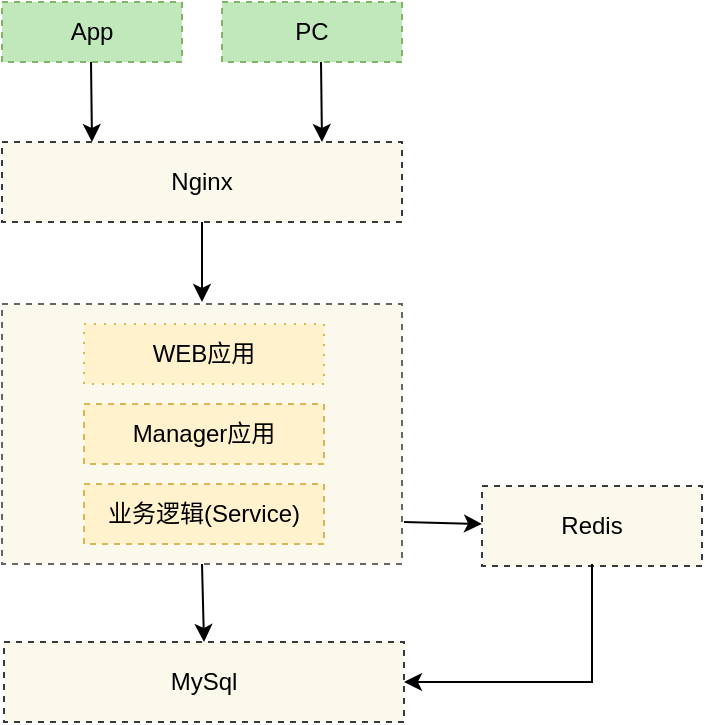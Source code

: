 <mxfile version="20.2.3" type="github" pages="4">
  <diagram id="HXNxVL0AcPgF9Telcvqg" name="单体">
    <mxGraphModel dx="1422" dy="706" grid="1" gridSize="10" guides="1" tooltips="1" connect="1" arrows="1" fold="1" page="1" pageScale="1" pageWidth="850" pageHeight="1100" math="0" shadow="0">
      <root>
        <mxCell id="0" />
        <mxCell id="1" parent="0" />
        <mxCell id="MELr4ZPMH8CRBj1yXyiO-2" value="App" style="rounded=0;whiteSpace=wrap;html=1;fillColor=#C1E8BB;strokeColor=#82b366;dashed=1;" parent="1" vertex="1">
          <mxGeometry x="320" y="163" width="90" height="30" as="geometry" />
        </mxCell>
        <mxCell id="MELr4ZPMH8CRBj1yXyiO-3" value="PC" style="rounded=0;whiteSpace=wrap;html=1;fillColor=#C1E8BB;strokeColor=#82b366;dashed=1;" parent="1" vertex="1">
          <mxGeometry x="430" y="163" width="90" height="30" as="geometry" />
        </mxCell>
        <mxCell id="MELr4ZPMH8CRBj1yXyiO-5" value="" style="rounded=0;whiteSpace=wrap;html=1;dashed=1;fillColor=#FBF9EC;fontColor=#FBF9EC;strokeColor=#666666;" parent="1" vertex="1">
          <mxGeometry x="320" y="314" width="200" height="130" as="geometry" />
        </mxCell>
        <mxCell id="MELr4ZPMH8CRBj1yXyiO-6" value="WEB应用" style="rounded=0;whiteSpace=wrap;html=1;fillColor=#fff2cc;strokeColor=#d6b656;dashed=1;dashPattern=1 4;" parent="1" vertex="1">
          <mxGeometry x="361" y="324" width="120" height="30" as="geometry" />
        </mxCell>
        <mxCell id="MELr4ZPMH8CRBj1yXyiO-7" value="Manager应用" style="rounded=0;whiteSpace=wrap;html=1;fillColor=#fff2cc;strokeColor=#d6b656;dashed=1;" parent="1" vertex="1">
          <mxGeometry x="361" y="364" width="120" height="30" as="geometry" />
        </mxCell>
        <mxCell id="MELr4ZPMH8CRBj1yXyiO-8" value="业务逻辑(Service)" style="rounded=0;whiteSpace=wrap;html=1;fillColor=#fff2cc;strokeColor=#d6b656;dashed=1;" parent="1" vertex="1">
          <mxGeometry x="361" y="404" width="120" height="30" as="geometry" />
        </mxCell>
        <mxCell id="MELr4ZPMH8CRBj1yXyiO-9" value="" style="endArrow=classic;html=1;rounded=0;" parent="1" edge="1">
          <mxGeometry width="50" height="50" relative="1" as="geometry">
            <mxPoint x="364.5" y="193" as="sourcePoint" />
            <mxPoint x="365" y="233" as="targetPoint" />
          </mxGeometry>
        </mxCell>
        <mxCell id="MELr4ZPMH8CRBj1yXyiO-10" value="" style="endArrow=classic;html=1;rounded=0;" parent="1" edge="1">
          <mxGeometry width="50" height="50" relative="1" as="geometry">
            <mxPoint x="479.5" y="193" as="sourcePoint" />
            <mxPoint x="480" y="233" as="targetPoint" />
          </mxGeometry>
        </mxCell>
        <mxCell id="MELr4ZPMH8CRBj1yXyiO-11" value="Nginx" style="rounded=0;whiteSpace=wrap;html=1;fillColor=#FBF9EC;strokeColor=#36393d;dashed=1;" parent="1" vertex="1">
          <mxGeometry x="320" y="233" width="200" height="40" as="geometry" />
        </mxCell>
        <mxCell id="MELr4ZPMH8CRBj1yXyiO-12" value="" style="endArrow=classic;html=1;rounded=0;" parent="1" edge="1">
          <mxGeometry width="50" height="50" relative="1" as="geometry">
            <mxPoint x="420" y="273" as="sourcePoint" />
            <mxPoint x="420" y="313" as="targetPoint" />
          </mxGeometry>
        </mxCell>
        <mxCell id="MELr4ZPMH8CRBj1yXyiO-13" value="Redis" style="rounded=0;whiteSpace=wrap;html=1;fillColor=#FBF9EC;strokeColor=#36393d;dashed=1;" parent="1" vertex="1">
          <mxGeometry x="560" y="405" width="110" height="40" as="geometry" />
        </mxCell>
        <mxCell id="MELr4ZPMH8CRBj1yXyiO-14" value="MySql" style="rounded=0;whiteSpace=wrap;html=1;fillColor=#FBF9EC;strokeColor=#36393d;dashed=1;" parent="1" vertex="1">
          <mxGeometry x="321" y="483" width="200" height="40" as="geometry" />
        </mxCell>
        <mxCell id="MELr4ZPMH8CRBj1yXyiO-15" value="" style="endArrow=classic;html=1;rounded=0;entryX=0;entryY=0.5;entryDx=0;entryDy=0;" parent="1" edge="1">
          <mxGeometry width="50" height="50" relative="1" as="geometry">
            <mxPoint x="521" y="423" as="sourcePoint" />
            <mxPoint x="560" y="424" as="targetPoint" />
          </mxGeometry>
        </mxCell>
        <mxCell id="MELr4ZPMH8CRBj1yXyiO-16" value="" style="endArrow=classic;html=1;rounded=0;entryX=0.5;entryY=0;entryDx=0;entryDy=0;" parent="1" target="MELr4ZPMH8CRBj1yXyiO-14" edge="1">
          <mxGeometry width="50" height="50" relative="1" as="geometry">
            <mxPoint x="420" y="444" as="sourcePoint" />
            <mxPoint x="470" y="394" as="targetPoint" />
          </mxGeometry>
        </mxCell>
        <mxCell id="MELr4ZPMH8CRBj1yXyiO-17" value="" style="endArrow=classic;html=1;rounded=0;exitX=0.5;exitY=1;exitDx=0;exitDy=0;entryX=1;entryY=0.5;entryDx=0;entryDy=0;" parent="1" target="MELr4ZPMH8CRBj1yXyiO-14" edge="1">
          <mxGeometry width="50" height="50" relative="1" as="geometry">
            <mxPoint x="615" y="444" as="sourcePoint" />
            <mxPoint x="690" y="473" as="targetPoint" />
            <Array as="points">
              <mxPoint x="615" y="503" />
            </Array>
          </mxGeometry>
        </mxCell>
      </root>
    </mxGraphModel>
  </diagram>
  <diagram id="jiLbfOS8dKGr1F0JadfK" name="分布式">
    <mxGraphModel dx="1422" dy="762" grid="1" gridSize="10" guides="1" tooltips="1" connect="1" arrows="1" fold="1" page="1" pageScale="1" pageWidth="850" pageHeight="1100" math="0" shadow="0">
      <root>
        <mxCell id="0" />
        <mxCell id="1" parent="0" />
        <mxCell id="Rifq70johGX3qpaXoGG2-1" value="App" style="rounded=0;whiteSpace=wrap;html=1;fillColor=#d5e8d4;strokeColor=#82b366;dashed=1;" parent="1" vertex="1">
          <mxGeometry x="320" y="41" width="90" height="30" as="geometry" />
        </mxCell>
        <mxCell id="Rifq70johGX3qpaXoGG2-2" value="PC" style="rounded=0;whiteSpace=wrap;html=1;fillColor=#d5e8d4;strokeColor=#82b366;dashed=1;" parent="1" vertex="1">
          <mxGeometry x="430" y="41" width="90" height="30" as="geometry" />
        </mxCell>
        <mxCell id="Rifq70johGX3qpaXoGG2-3" value="" style="rounded=0;whiteSpace=wrap;html=1;fillColor=#ffe6cc;strokeColor=#d79b00;" parent="1" vertex="1">
          <mxGeometry x="240" y="200" width="200" height="50" as="geometry" />
        </mxCell>
        <mxCell id="Rifq70johGX3qpaXoGG2-4" value="WEB应用" style="rounded=0;whiteSpace=wrap;html=1;fillColor=#f8cecc;strokeColor=#b85450;dashed=1;" parent="1" vertex="1">
          <mxGeometry x="252" y="210" width="80" height="30" as="geometry" />
        </mxCell>
        <mxCell id="Rifq70johGX3qpaXoGG2-7" value="" style="endArrow=classic;html=1;rounded=0;" parent="1" edge="1">
          <mxGeometry width="50" height="50" relative="1" as="geometry">
            <mxPoint x="364.5" y="71" as="sourcePoint" />
            <mxPoint x="365" y="111" as="targetPoint" />
          </mxGeometry>
        </mxCell>
        <mxCell id="Rifq70johGX3qpaXoGG2-8" value="" style="endArrow=classic;html=1;rounded=0;" parent="1" edge="1">
          <mxGeometry width="50" height="50" relative="1" as="geometry">
            <mxPoint x="479.5" y="71" as="sourcePoint" />
            <mxPoint x="480" y="111" as="targetPoint" />
          </mxGeometry>
        </mxCell>
        <mxCell id="Rifq70johGX3qpaXoGG2-9" value="Nginx" style="rounded=0;whiteSpace=wrap;html=1;fillColor=#ffe6cc;strokeColor=#d79b00;dashed=1;" parent="1" vertex="1">
          <mxGeometry x="320" y="111" width="200" height="40" as="geometry" />
        </mxCell>
        <mxCell id="Rifq70johGX3qpaXoGG2-10" value="" style="endArrow=classic;html=1;rounded=0;entryX=0.45;entryY=-0.06;entryDx=0;entryDy=0;entryPerimeter=0;" parent="1" edge="1" target="Rifq70johGX3qpaXoGG2-3">
          <mxGeometry width="50" height="50" relative="1" as="geometry">
            <mxPoint x="420" y="151" as="sourcePoint" />
            <mxPoint x="420" y="191" as="targetPoint" />
            <Array as="points">
              <mxPoint x="420" y="180" />
              <mxPoint x="330" y="180" />
            </Array>
          </mxGeometry>
        </mxCell>
        <mxCell id="21cVrJ3dKxm-41md6S7x-1" value="负载均衡策略" style="edgeLabel;html=1;align=center;verticalAlign=middle;resizable=0;points=[];" vertex="1" connectable="0" parent="Rifq70johGX3qpaXoGG2-10">
          <mxGeometry x="0.338" y="-2" relative="1" as="geometry">
            <mxPoint x="12" as="offset" />
          </mxGeometry>
        </mxCell>
        <mxCell id="Rifq70johGX3qpaXoGG2-11" value="Redis集群" style="rounded=0;whiteSpace=wrap;html=1;fillColor=#ffe6cc;strokeColor=#d79b00;dashed=1;" parent="1" vertex="1">
          <mxGeometry x="460" y="470" width="120" height="40" as="geometry" />
        </mxCell>
        <mxCell id="Rifq70johGX3qpaXoGG2-12" value="MySql" style="rounded=0;whiteSpace=wrap;html=1;fillColor=#ffe6cc;strokeColor=#d79b00;" parent="1" vertex="1">
          <mxGeometry x="279" y="470" width="120" height="40" as="geometry" />
        </mxCell>
        <mxCell id="-hxu7TFralae2CIZdk3j-5" value="" style="rounded=0;whiteSpace=wrap;html=1;fillColor=#ffe6cc;strokeColor=#d79b00;" parent="1" vertex="1">
          <mxGeometry x="480" y="202" width="140" height="48" as="geometry" />
        </mxCell>
        <mxCell id="-hxu7TFralae2CIZdk3j-6" value="Manager应用" style="rounded=0;whiteSpace=wrap;html=1;fillColor=#f8cecc;strokeColor=#b85450;dashed=1;" parent="1" vertex="1">
          <mxGeometry x="491" y="212" width="120" height="30" as="geometry" />
        </mxCell>
        <mxCell id="-hxu7TFralae2CIZdk3j-9" value="" style="rounded=0;whiteSpace=wrap;html=1;fillColor=#ffe6cc;strokeColor=#d79b00;dashed=1;" parent="1" vertex="1">
          <mxGeometry x="240" y="370" width="380" height="48" as="geometry" />
        </mxCell>
        <mxCell id="-hxu7TFralae2CIZdk3j-10" value="业务逻辑(Service)" style="rounded=0;whiteSpace=wrap;html=1;fillColor=#f8cecc;strokeColor=#b85450;dashed=1;" parent="1" vertex="1">
          <mxGeometry x="290" y="379" width="120" height="30" as="geometry" />
        </mxCell>
        <mxCell id="hJllUOrDT9mN-fbLMW97-1" value="ZooKeep（注册中心）" style="rounded=0;whiteSpace=wrap;html=1;fillColor=#ffe6cc;strokeColor=#d79b00;dashed=1;" vertex="1" parent="1">
          <mxGeometry x="399" y="280" width="140" height="48" as="geometry" />
        </mxCell>
        <mxCell id="rpMwQH0b9lH9UE19Upee-1" value="WEB应用" style="rounded=0;whiteSpace=wrap;html=1;fillColor=#f8cecc;strokeColor=#b85450;dashed=1;" vertex="1" parent="1">
          <mxGeometry x="350" y="210" width="80" height="30" as="geometry" />
        </mxCell>
        <mxCell id="rpMwQH0b9lH9UE19Upee-3" value="业务逻辑(Service)" style="rounded=0;whiteSpace=wrap;html=1;fillColor=#f8cecc;strokeColor=#b85450;dashed=1;" vertex="1" parent="1">
          <mxGeometry x="460" y="379" width="120" height="30" as="geometry" />
        </mxCell>
        <mxCell id="rpMwQH0b9lH9UE19Upee-4" value="" style="endArrow=classic;html=1;rounded=0;" edge="1" parent="1">
          <mxGeometry width="50" height="50" relative="1" as="geometry">
            <mxPoint x="420" y="180" as="sourcePoint" />
            <mxPoint x="540" y="200" as="targetPoint" />
            <Array as="points">
              <mxPoint x="540" y="180" />
            </Array>
          </mxGeometry>
        </mxCell>
        <mxCell id="rpMwQH0b9lH9UE19Upee-5" value="" style="endArrow=classic;html=1;rounded=0;entryX=0.079;entryY=-0.083;entryDx=0;entryDy=0;entryPerimeter=0;" edge="1" parent="1" target="hJllUOrDT9mN-fbLMW97-1">
          <mxGeometry width="50" height="50" relative="1" as="geometry">
            <mxPoint x="410" y="252" as="sourcePoint" />
            <mxPoint x="410" y="270" as="targetPoint" />
          </mxGeometry>
        </mxCell>
        <mxCell id="rpMwQH0b9lH9UE19Upee-6" value="" style="endArrow=classic;html=1;rounded=0;entryX=0.8;entryY=-0.083;entryDx=0;entryDy=0;entryPerimeter=0;" edge="1" parent="1" target="hJllUOrDT9mN-fbLMW97-1">
          <mxGeometry width="50" height="50" relative="1" as="geometry">
            <mxPoint x="510" y="252" as="sourcePoint" />
            <mxPoint x="510" y="270" as="targetPoint" />
          </mxGeometry>
        </mxCell>
        <mxCell id="rpMwQH0b9lH9UE19Upee-8" value="" style="endArrow=classic;html=1;rounded=0;entryX=0.436;entryY=1.021;entryDx=0;entryDy=0;entryPerimeter=0;" edge="1" parent="1" target="hJllUOrDT9mN-fbLMW97-1">
          <mxGeometry width="50" height="50" relative="1" as="geometry">
            <mxPoint x="460" y="370" as="sourcePoint" />
            <mxPoint x="510" y="320" as="targetPoint" />
          </mxGeometry>
        </mxCell>
        <mxCell id="rpMwQH0b9lH9UE19Upee-10" value="获取服务" style="text;html=1;strokeColor=none;fillColor=none;align=center;verticalAlign=middle;whiteSpace=wrap;rounded=0;dashed=1;" vertex="1" parent="1">
          <mxGeometry x="439" y="250" width="60" height="30" as="geometry" />
        </mxCell>
        <mxCell id="rpMwQH0b9lH9UE19Upee-11" value="注册服务" style="text;html=1;strokeColor=none;fillColor=none;align=center;verticalAlign=middle;whiteSpace=wrap;rounded=0;dashed=1;" vertex="1" parent="1">
          <mxGeometry x="479" y="340" width="60" height="30" as="geometry" />
        </mxCell>
        <mxCell id="rpMwQH0b9lH9UE19Upee-12" value="" style="endArrow=classic;html=1;rounded=0;exitX=0.47;exitY=1.02;exitDx=0;exitDy=0;exitPerimeter=0;entryX=0.25;entryY=0;entryDx=0;entryDy=0;" edge="1" parent="1" source="Rifq70johGX3qpaXoGG2-3" target="-hxu7TFralae2CIZdk3j-9">
          <mxGeometry width="50" height="50" relative="1" as="geometry">
            <mxPoint x="267" y="310" as="sourcePoint" />
            <mxPoint x="317" y="260" as="targetPoint" />
          </mxGeometry>
        </mxCell>
        <mxCell id="rpMwQH0b9lH9UE19Upee-13" value="" style="endArrow=classic;html=1;rounded=0;exitX=0.5;exitY=1;exitDx=0;exitDy=0;entryX=0.816;entryY=-0.042;entryDx=0;entryDy=0;entryPerimeter=0;" edge="1" parent="1" source="-hxu7TFralae2CIZdk3j-5" target="-hxu7TFralae2CIZdk3j-9">
          <mxGeometry width="50" height="50" relative="1" as="geometry">
            <mxPoint x="720" y="320" as="sourcePoint" />
            <mxPoint x="550" y="360" as="targetPoint" />
          </mxGeometry>
        </mxCell>
        <mxCell id="rpMwQH0b9lH9UE19Upee-16" value="Dubbo协议调用" style="text;html=1;strokeColor=none;fillColor=none;align=center;verticalAlign=middle;whiteSpace=wrap;rounded=0;dashed=1;" vertex="1" parent="1">
          <mxGeometry x="262" y="289" width="60" height="30" as="geometry" />
        </mxCell>
        <mxCell id="rpMwQH0b9lH9UE19Upee-17" value="Dubbo协议调用" style="text;html=1;strokeColor=none;fillColor=none;align=center;verticalAlign=middle;whiteSpace=wrap;rounded=0;dashed=1;" vertex="1" parent="1">
          <mxGeometry x="560" y="289" width="60" height="30" as="geometry" />
        </mxCell>
        <mxCell id="rpMwQH0b9lH9UE19Upee-21" value="" style="endArrow=classic;html=1;rounded=0;entryX=0.5;entryY=0;entryDx=0;entryDy=0;" edge="1" parent="1" target="Rifq70johGX3qpaXoGG2-12">
          <mxGeometry width="50" height="50" relative="1" as="geometry">
            <mxPoint x="340" y="420" as="sourcePoint" />
            <mxPoint x="390" y="370" as="targetPoint" />
          </mxGeometry>
        </mxCell>
        <mxCell id="rpMwQH0b9lH9UE19Upee-22" value="" style="endArrow=classic;html=1;rounded=0;exitX=0.75;exitY=1;exitDx=0;exitDy=0;" edge="1" parent="1" source="-hxu7TFralae2CIZdk3j-9">
          <mxGeometry width="50" height="50" relative="1" as="geometry">
            <mxPoint x="400" y="480" as="sourcePoint" />
            <mxPoint x="525" y="470" as="targetPoint" />
          </mxGeometry>
        </mxCell>
        <mxCell id="rpMwQH0b9lH9UE19Upee-23" value="" style="endArrow=classic;html=1;rounded=0;exitX=0;exitY=0.5;exitDx=0;exitDy=0;" edge="1" parent="1" source="Rifq70johGX3qpaXoGG2-11">
          <mxGeometry width="50" height="50" relative="1" as="geometry">
            <mxPoint x="400" y="480" as="sourcePoint" />
            <mxPoint x="400" y="490" as="targetPoint" />
          </mxGeometry>
        </mxCell>
      </root>
    </mxGraphModel>
  </diagram>
  <diagram id="ppIuFhHNn1fTlmeX39jI" name="Redis">
    <mxGraphModel dx="1422" dy="762" grid="1" gridSize="10" guides="1" tooltips="1" connect="1" arrows="1" fold="1" page="1" pageScale="1" pageWidth="850" pageHeight="1100" math="0" shadow="0">
      <root>
        <mxCell id="0" />
        <mxCell id="1" parent="0" />
      </root>
    </mxGraphModel>
  </diagram>
  <diagram id="AnBHi8IfCrya2e_Lx__H" name="zookeeper">
    <mxGraphModel dx="1422" dy="762" grid="1" gridSize="10" guides="1" tooltips="1" connect="1" arrows="1" fold="1" page="1" pageScale="1" pageWidth="850" pageHeight="1100" math="0" shadow="0">
      <root>
        <mxCell id="0" />
        <mxCell id="1" parent="0" />
        <mxCell id="ALpgMRR_nLy5TvyWHYMv-1" value="" style="rounded=0;whiteSpace=wrap;html=1;dashed=1;fillColor=#fff2cc;strokeColor=#d6b656;" parent="1" vertex="1">
          <mxGeometry x="190" y="40" width="380" height="280" as="geometry" />
        </mxCell>
        <mxCell id="ALpgMRR_nLy5TvyWHYMv-2" value="ZooKeeper" style="rounded=0;whiteSpace=wrap;html=1;dashed=1;fillColor=#d5e8d4;strokeColor=#82b366;" parent="1" vertex="1">
          <mxGeometry x="320" y="80" width="120" height="40" as="geometry" />
        </mxCell>
        <mxCell id="ALpgMRR_nLy5TvyWHYMv-3" value="Service" style="rounded=0;whiteSpace=wrap;html=1;dashed=1;fillColor=#d5e8d4;strokeColor=#82b366;" parent="1" vertex="1">
          <mxGeometry x="204" y="200" width="120" height="40" as="geometry" />
        </mxCell>
        <mxCell id="ALpgMRR_nLy5TvyWHYMv-4" value="web、manager" style="rounded=0;whiteSpace=wrap;html=1;dashed=1;fillColor=#d5e8d4;strokeColor=#82b366;" parent="1" vertex="1">
          <mxGeometry x="440" y="200" width="120" height="40" as="geometry" />
        </mxCell>
        <mxCell id="ALpgMRR_nLy5TvyWHYMv-8" value="" style="endArrow=classic;html=1;rounded=0;entryX=0.474;entryY=0.286;entryDx=0;entryDy=0;entryPerimeter=0;" parent="1" target="ALpgMRR_nLy5TvyWHYMv-1" edge="1">
          <mxGeometry width="50" height="50" relative="1" as="geometry">
            <mxPoint x="290" y="200" as="sourcePoint" />
            <mxPoint x="340" y="150" as="targetPoint" />
          </mxGeometry>
        </mxCell>
        <mxCell id="ALpgMRR_nLy5TvyWHYMv-9" value="注册服务" style="text;html=1;strokeColor=none;fillColor=none;align=center;verticalAlign=middle;whiteSpace=wrap;rounded=0;dashed=1;" parent="1" vertex="1">
          <mxGeometry x="280" y="140" width="60" height="30" as="geometry" />
        </mxCell>
        <mxCell id="ALpgMRR_nLy5TvyWHYMv-14" value="" style="endArrow=classic;html=1;rounded=0;" parent="1" target="ALpgMRR_nLy5TvyWHYMv-2" edge="1">
          <mxGeometry width="50" height="50" relative="1" as="geometry">
            <mxPoint x="500" y="200" as="sourcePoint" />
            <mxPoint x="550" y="150" as="targetPoint" />
          </mxGeometry>
        </mxCell>
        <mxCell id="ALpgMRR_nLy5TvyWHYMv-15" value="获取服务" style="text;html=1;strokeColor=none;fillColor=none;align=center;verticalAlign=middle;whiteSpace=wrap;rounded=0;dashed=1;" parent="1" vertex="1">
          <mxGeometry x="450" y="140" width="60" height="30" as="geometry" />
        </mxCell>
        <mxCell id="ALpgMRR_nLy5TvyWHYMv-17" value="" style="endArrow=classic;html=1;rounded=0;entryX=0.368;entryY=0.643;entryDx=0;entryDy=0;entryPerimeter=0;" parent="1" target="ALpgMRR_nLy5TvyWHYMv-1" edge="1">
          <mxGeometry width="50" height="50" relative="1" as="geometry">
            <mxPoint x="440" y="220" as="sourcePoint" />
            <mxPoint x="490" y="170" as="targetPoint" />
          </mxGeometry>
        </mxCell>
        <mxCell id="ALpgMRR_nLy5TvyWHYMv-18" value="通过Dubbo协议调用" style="text;html=1;strokeColor=none;fillColor=none;align=center;verticalAlign=middle;whiteSpace=wrap;rounded=0;dashed=1;" parent="1" vertex="1">
          <mxGeometry x="350" y="220" width="60" height="30" as="geometry" />
        </mxCell>
      </root>
    </mxGraphModel>
  </diagram>
</mxfile>
